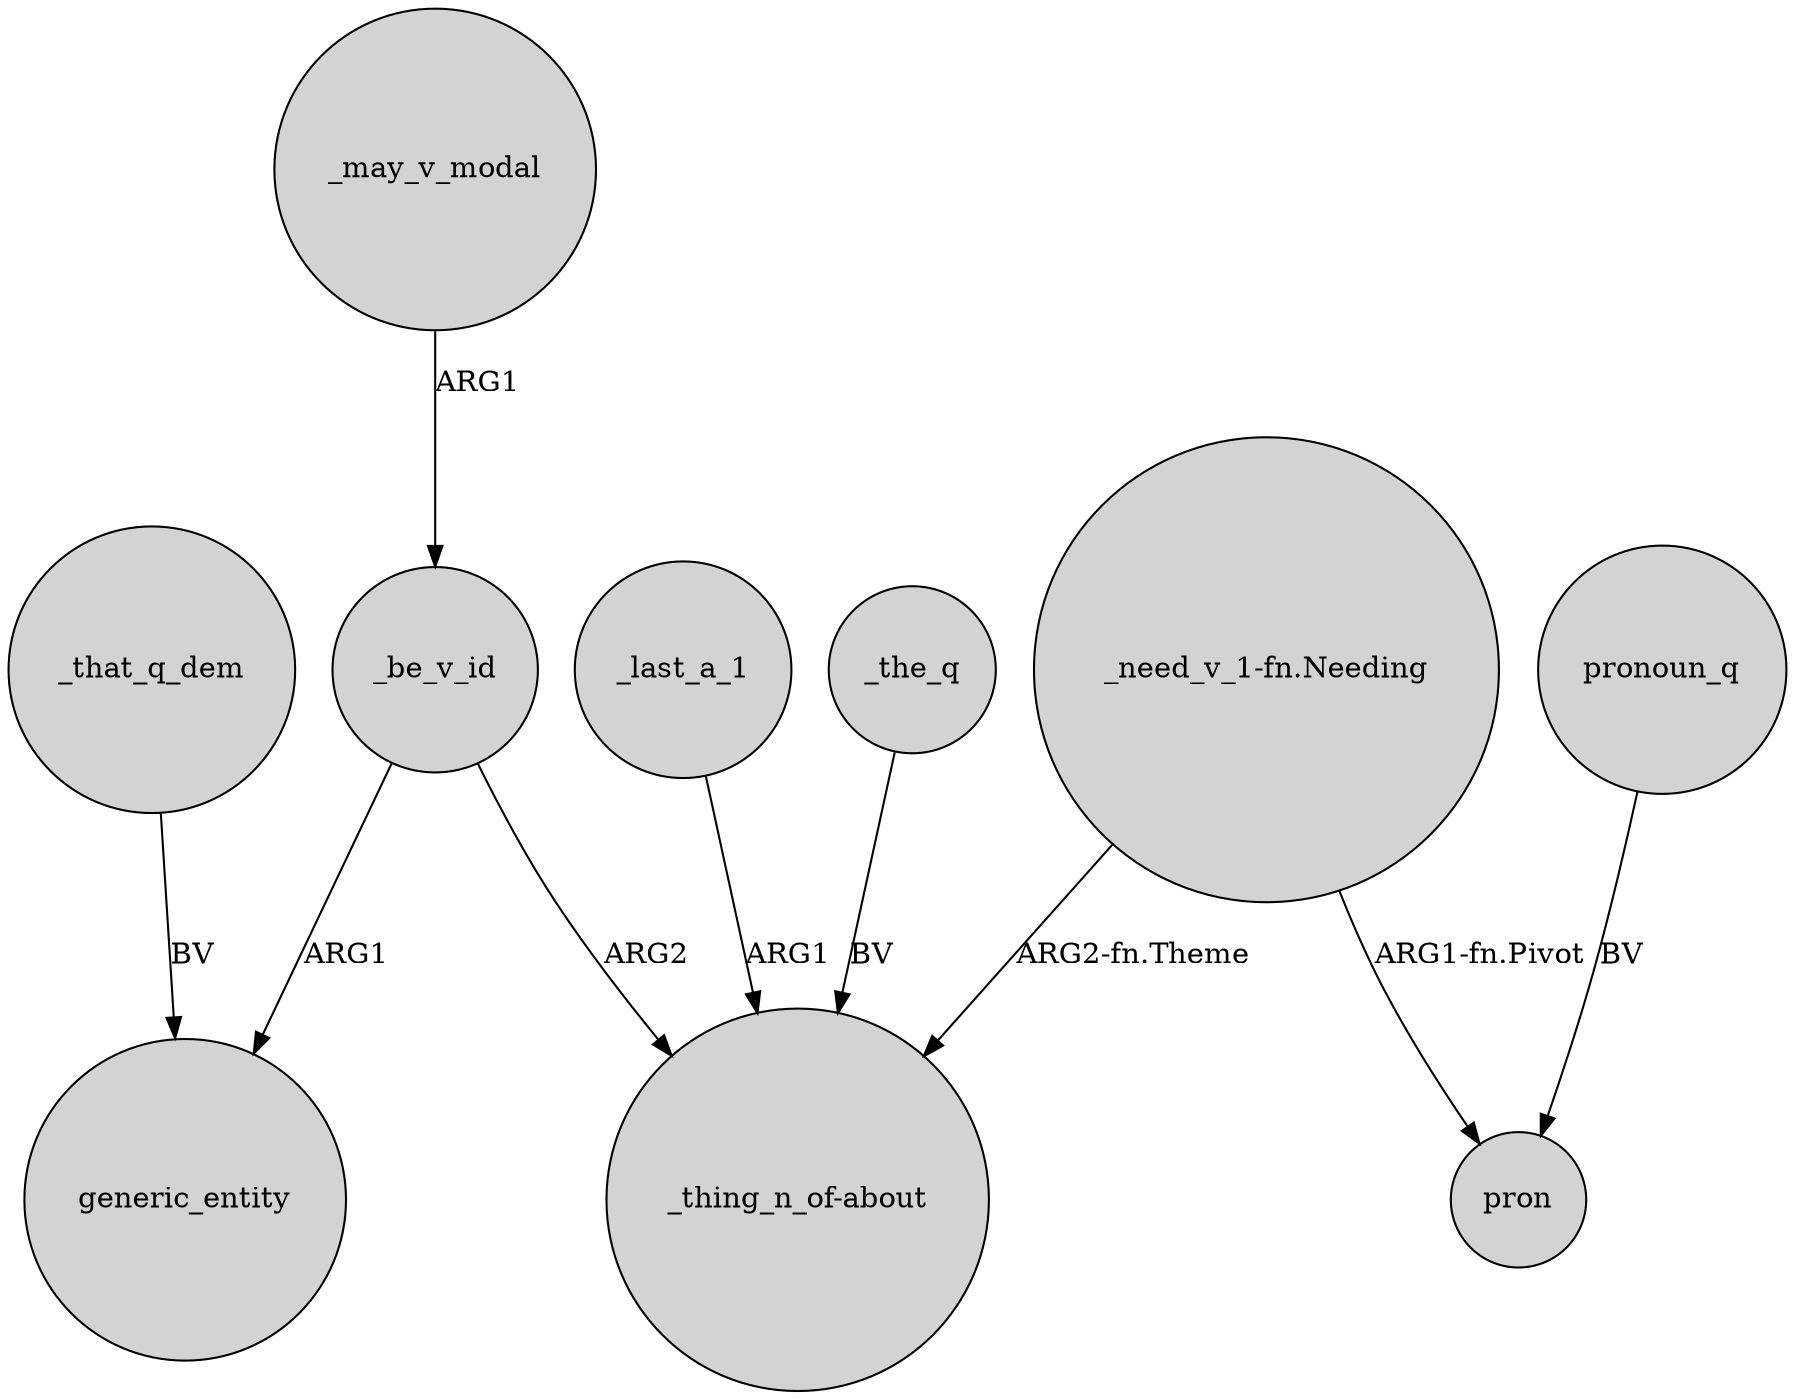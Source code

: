 digraph {
	node [shape=circle style=filled]
	_be_v_id -> generic_entity [label=ARG1]
	"_need_v_1-fn.Needing" -> pron [label="ARG1-fn.Pivot"]
	_the_q -> "_thing_n_of-about" [label=BV]
	_last_a_1 -> "_thing_n_of-about" [label=ARG1]
	_be_v_id -> "_thing_n_of-about" [label=ARG2]
	_that_q_dem -> generic_entity [label=BV]
	_may_v_modal -> _be_v_id [label=ARG1]
	"_need_v_1-fn.Needing" -> "_thing_n_of-about" [label="ARG2-fn.Theme"]
	pronoun_q -> pron [label=BV]
}
